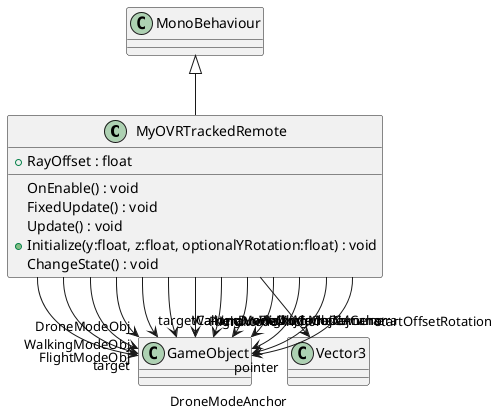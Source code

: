 @startuml
class MyOVRTrackedRemote {
    + RayOffset : float
    OnEnable() : void
    FixedUpdate() : void
    Update() : void
    + Initialize(y:float, z:float, optionalYRotation:float) : void
    ChangeState() : void
}
MonoBehaviour <|-- MyOVRTrackedRemote
MyOVRTrackedRemote --> "target" GameObject
MyOVRTrackedRemote --> "WalkingModeObj" GameObject
MyOVRTrackedRemote --> "FlightModeObj" GameObject
MyOVRTrackedRemote --> "DroneModeObj" GameObject
MyOVRTrackedRemote --> "targetCamera" GameObject
MyOVRTrackedRemote --> "WalkingModeObjCamera" GameObject
MyOVRTrackedRemote --> "FlightModeObjCamera" GameObject
MyOVRTrackedRemote --> "DroneModeObjCamera" GameObject
MyOVRTrackedRemote --> "Anchor" GameObject
MyOVRTrackedRemote --> "WalkingModeAnchor" GameObject
MyOVRTrackedRemote --> "FlightModeAnchor" GameObject
MyOVRTrackedRemote --> "DroneModeAnchor" GameObject
MyOVRTrackedRemote --> "startOffsetRotation" Vector3
MyOVRTrackedRemote --> "pointer" GameObject
@enduml
